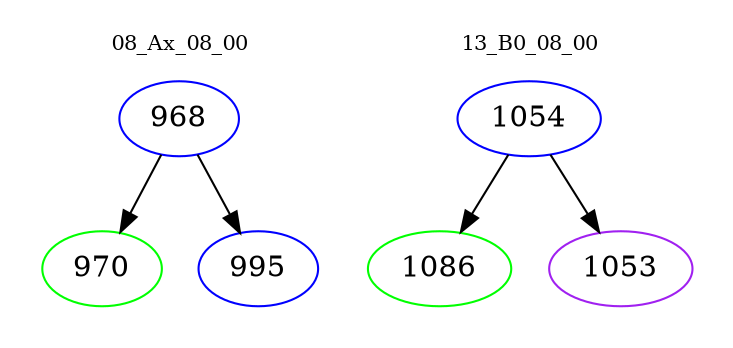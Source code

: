 digraph{
subgraph cluster_0 {
color = white
label = "08_Ax_08_00";
fontsize=10;
T0_968 [label="968", color="blue"]
T0_968 -> T0_970 [color="black"]
T0_970 [label="970", color="green"]
T0_968 -> T0_995 [color="black"]
T0_995 [label="995", color="blue"]
}
subgraph cluster_1 {
color = white
label = "13_B0_08_00";
fontsize=10;
T1_1054 [label="1054", color="blue"]
T1_1054 -> T1_1086 [color="black"]
T1_1086 [label="1086", color="green"]
T1_1054 -> T1_1053 [color="black"]
T1_1053 [label="1053", color="purple"]
}
}

